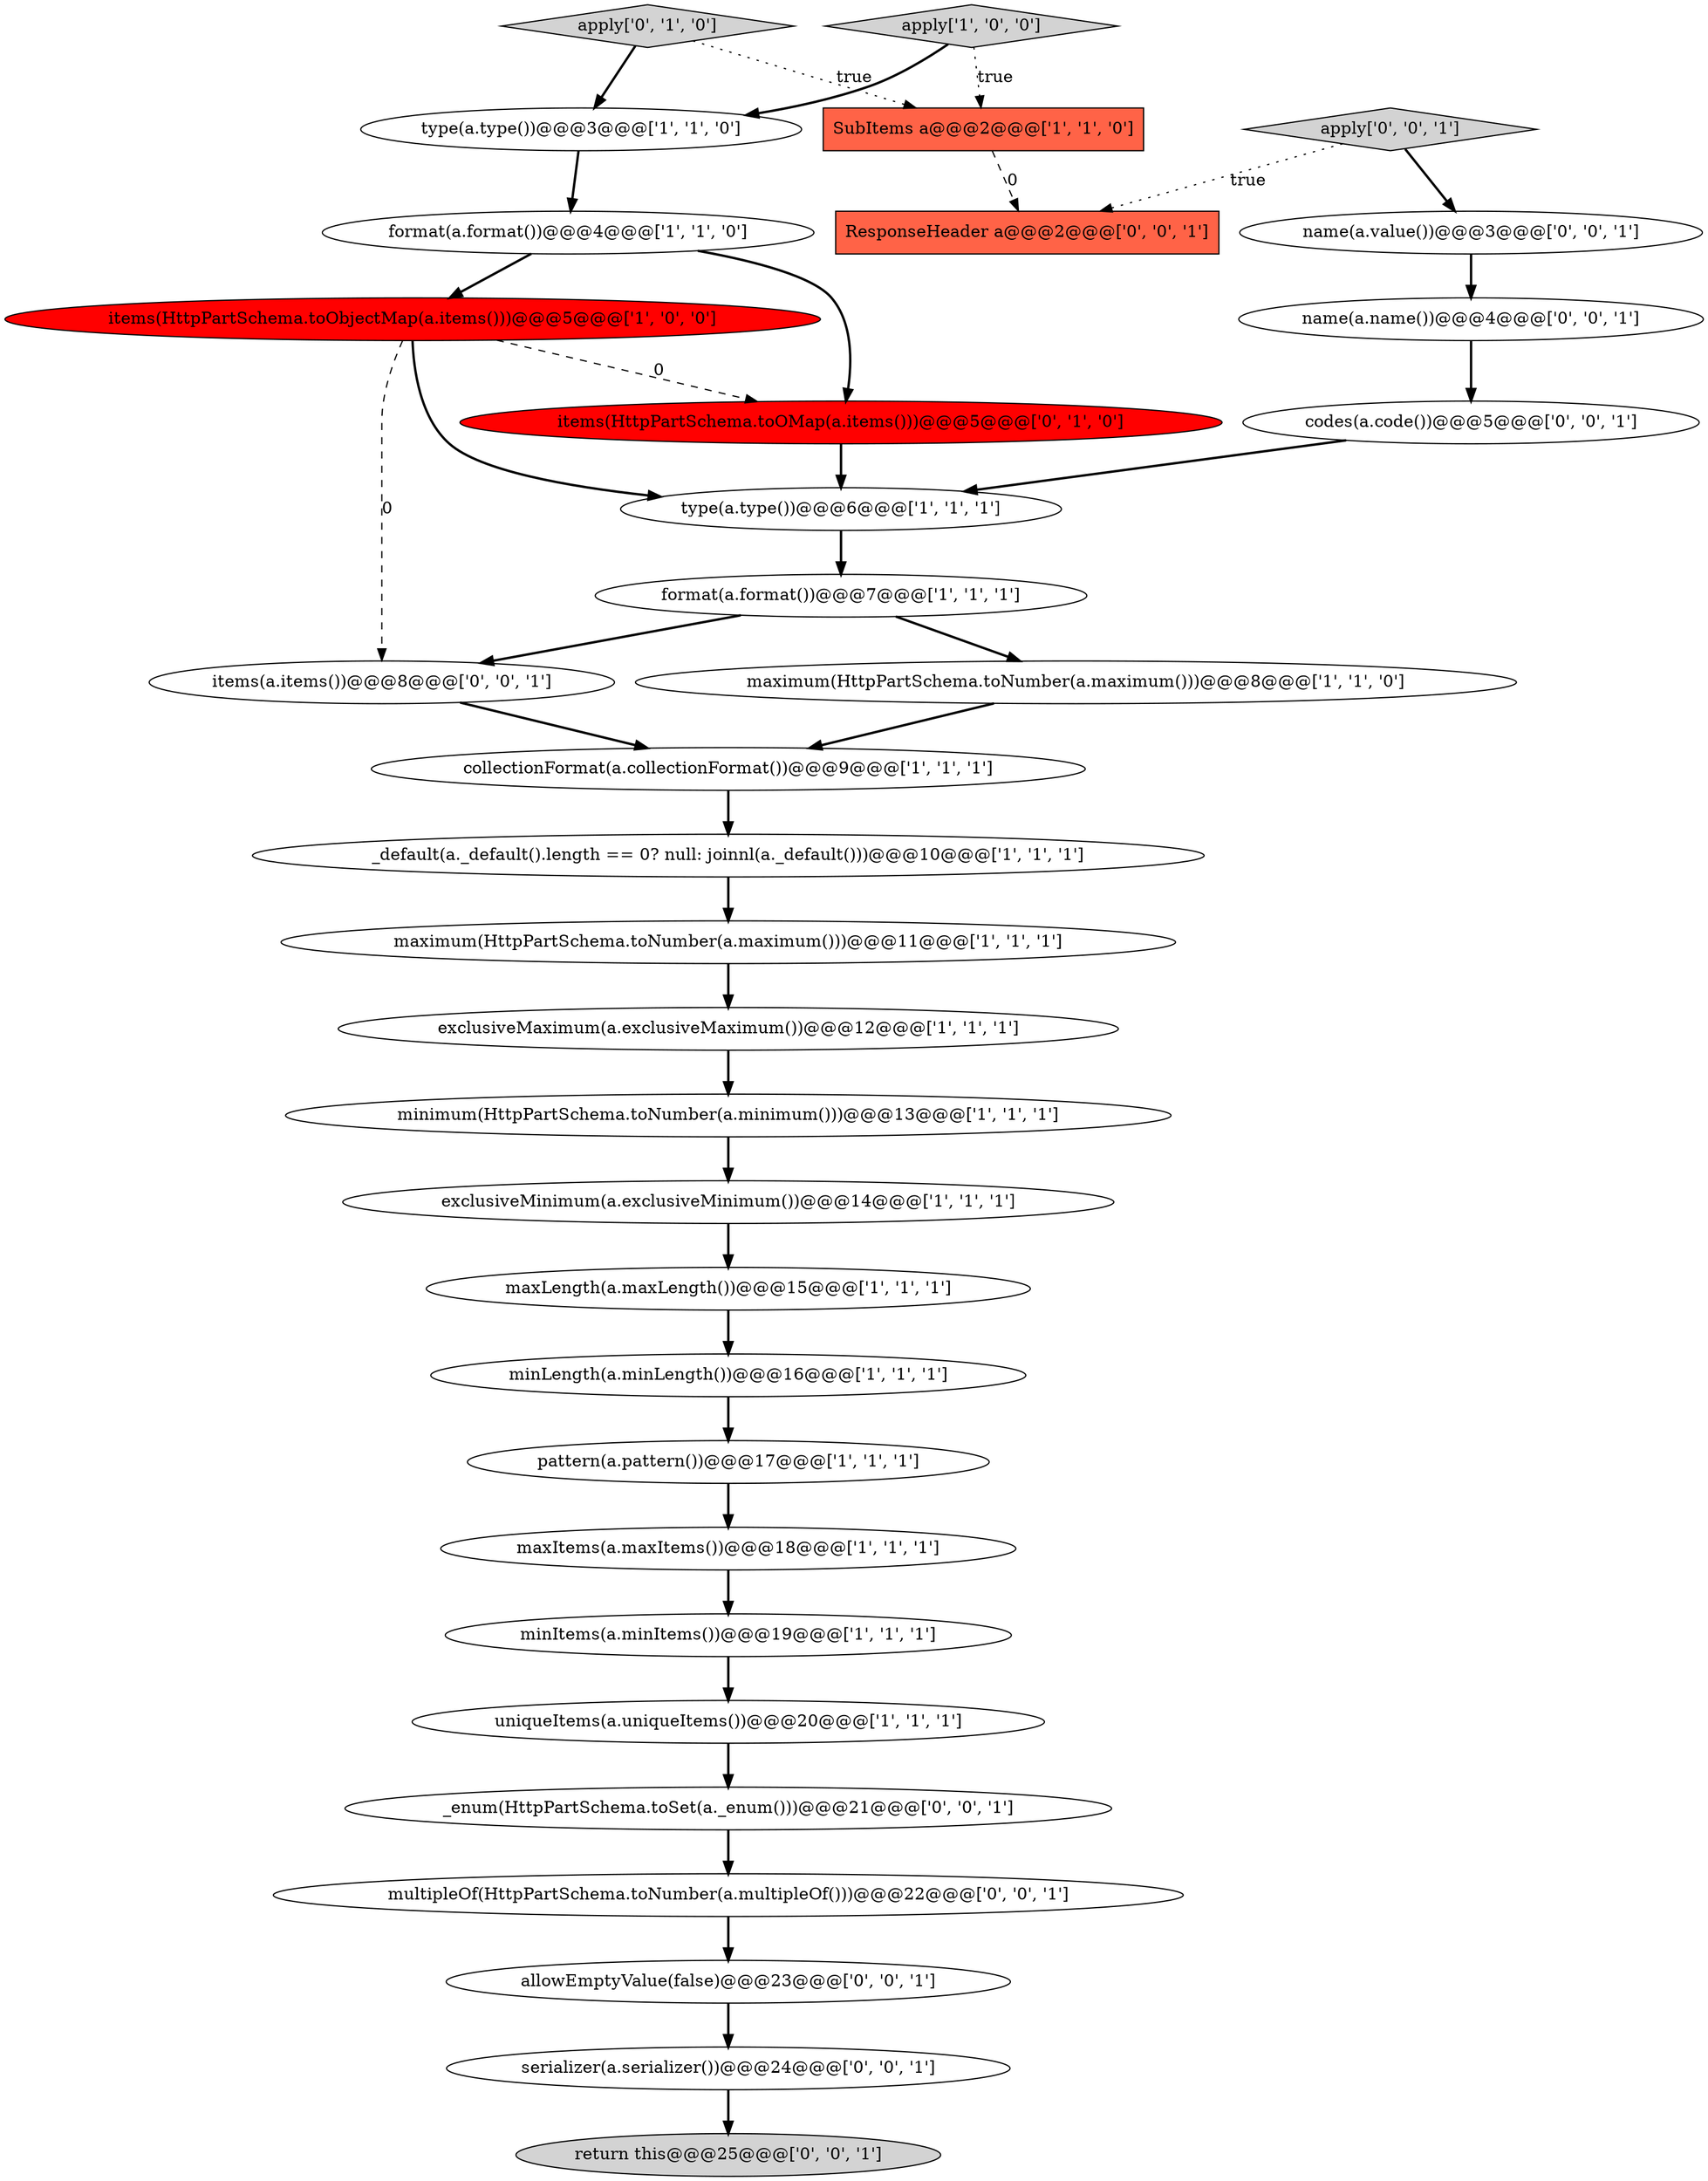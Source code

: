 digraph {
28 [style = filled, label = "serializer(a.serializer())@@@24@@@['0', '0', '1']", fillcolor = white, shape = ellipse image = "AAA0AAABBB3BBB"];
16 [style = filled, label = "SubItems a@@@2@@@['1', '1', '0']", fillcolor = tomato, shape = box image = "AAA0AAABBB1BBB"];
1 [style = filled, label = "collectionFormat(a.collectionFormat())@@@9@@@['1', '1', '1']", fillcolor = white, shape = ellipse image = "AAA0AAABBB1BBB"];
3 [style = filled, label = "minItems(a.minItems())@@@19@@@['1', '1', '1']", fillcolor = white, shape = ellipse image = "AAA0AAABBB1BBB"];
29 [style = filled, label = "ResponseHeader a@@@2@@@['0', '0', '1']", fillcolor = tomato, shape = box image = "AAA0AAABBB3BBB"];
27 [style = filled, label = "items(a.items())@@@8@@@['0', '0', '1']", fillcolor = white, shape = ellipse image = "AAA0AAABBB3BBB"];
9 [style = filled, label = "uniqueItems(a.uniqueItems())@@@20@@@['1', '1', '1']", fillcolor = white, shape = ellipse image = "AAA0AAABBB1BBB"];
30 [style = filled, label = "codes(a.code())@@@5@@@['0', '0', '1']", fillcolor = white, shape = ellipse image = "AAA0AAABBB3BBB"];
21 [style = filled, label = "apply['0', '1', '0']", fillcolor = lightgray, shape = diamond image = "AAA0AAABBB2BBB"];
10 [style = filled, label = "exclusiveMinimum(a.exclusiveMinimum())@@@14@@@['1', '1', '1']", fillcolor = white, shape = ellipse image = "AAA0AAABBB1BBB"];
7 [style = filled, label = "maximum(HttpPartSchema.toNumber(a.maximum()))@@@11@@@['1', '1', '1']", fillcolor = white, shape = ellipse image = "AAA0AAABBB1BBB"];
4 [style = filled, label = "apply['1', '0', '0']", fillcolor = lightgray, shape = diamond image = "AAA0AAABBB1BBB"];
12 [style = filled, label = "minLength(a.minLength())@@@16@@@['1', '1', '1']", fillcolor = white, shape = ellipse image = "AAA0AAABBB1BBB"];
24 [style = filled, label = "multipleOf(HttpPartSchema.toNumber(a.multipleOf()))@@@22@@@['0', '0', '1']", fillcolor = white, shape = ellipse image = "AAA0AAABBB3BBB"];
23 [style = filled, label = "_enum(HttpPartSchema.toSet(a._enum()))@@@21@@@['0', '0', '1']", fillcolor = white, shape = ellipse image = "AAA0AAABBB3BBB"];
17 [style = filled, label = "type(a.type())@@@6@@@['1', '1', '1']", fillcolor = white, shape = ellipse image = "AAA0AAABBB1BBB"];
15 [style = filled, label = "format(a.format())@@@4@@@['1', '1', '0']", fillcolor = white, shape = ellipse image = "AAA0AAABBB1BBB"];
22 [style = filled, label = "return this@@@25@@@['0', '0', '1']", fillcolor = lightgray, shape = ellipse image = "AAA0AAABBB3BBB"];
5 [style = filled, label = "pattern(a.pattern())@@@17@@@['1', '1', '1']", fillcolor = white, shape = ellipse image = "AAA0AAABBB1BBB"];
20 [style = filled, label = "items(HttpPartSchema.toOMap(a.items()))@@@5@@@['0', '1', '0']", fillcolor = red, shape = ellipse image = "AAA1AAABBB2BBB"];
25 [style = filled, label = "name(a.value())@@@3@@@['0', '0', '1']", fillcolor = white, shape = ellipse image = "AAA0AAABBB3BBB"];
11 [style = filled, label = "maxItems(a.maxItems())@@@18@@@['1', '1', '1']", fillcolor = white, shape = ellipse image = "AAA0AAABBB1BBB"];
2 [style = filled, label = "items(HttpPartSchema.toObjectMap(a.items()))@@@5@@@['1', '0', '0']", fillcolor = red, shape = ellipse image = "AAA1AAABBB1BBB"];
6 [style = filled, label = "format(a.format())@@@7@@@['1', '1', '1']", fillcolor = white, shape = ellipse image = "AAA0AAABBB1BBB"];
14 [style = filled, label = "type(a.type())@@@3@@@['1', '1', '0']", fillcolor = white, shape = ellipse image = "AAA0AAABBB1BBB"];
31 [style = filled, label = "name(a.name())@@@4@@@['0', '0', '1']", fillcolor = white, shape = ellipse image = "AAA0AAABBB3BBB"];
19 [style = filled, label = "maxLength(a.maxLength())@@@15@@@['1', '1', '1']", fillcolor = white, shape = ellipse image = "AAA0AAABBB1BBB"];
32 [style = filled, label = "apply['0', '0', '1']", fillcolor = lightgray, shape = diamond image = "AAA0AAABBB3BBB"];
0 [style = filled, label = "maximum(HttpPartSchema.toNumber(a.maximum()))@@@8@@@['1', '1', '0']", fillcolor = white, shape = ellipse image = "AAA0AAABBB1BBB"];
26 [style = filled, label = "allowEmptyValue(false)@@@23@@@['0', '0', '1']", fillcolor = white, shape = ellipse image = "AAA0AAABBB3BBB"];
18 [style = filled, label = "_default(a._default().length == 0? null: joinnl(a._default()))@@@10@@@['1', '1', '1']", fillcolor = white, shape = ellipse image = "AAA0AAABBB1BBB"];
8 [style = filled, label = "exclusiveMaximum(a.exclusiveMaximum())@@@12@@@['1', '1', '1']", fillcolor = white, shape = ellipse image = "AAA0AAABBB1BBB"];
13 [style = filled, label = "minimum(HttpPartSchema.toNumber(a.minimum()))@@@13@@@['1', '1', '1']", fillcolor = white, shape = ellipse image = "AAA0AAABBB1BBB"];
2->17 [style = bold, label=""];
13->10 [style = bold, label=""];
15->2 [style = bold, label=""];
4->14 [style = bold, label=""];
20->17 [style = bold, label=""];
27->1 [style = bold, label=""];
30->17 [style = bold, label=""];
2->20 [style = dashed, label="0"];
12->5 [style = bold, label=""];
19->12 [style = bold, label=""];
17->6 [style = bold, label=""];
10->19 [style = bold, label=""];
2->27 [style = dashed, label="0"];
1->18 [style = bold, label=""];
6->0 [style = bold, label=""];
7->8 [style = bold, label=""];
25->31 [style = bold, label=""];
3->9 [style = bold, label=""];
9->23 [style = bold, label=""];
6->27 [style = bold, label=""];
24->26 [style = bold, label=""];
23->24 [style = bold, label=""];
11->3 [style = bold, label=""];
0->1 [style = bold, label=""];
15->20 [style = bold, label=""];
31->30 [style = bold, label=""];
32->25 [style = bold, label=""];
16->29 [style = dashed, label="0"];
14->15 [style = bold, label=""];
5->11 [style = bold, label=""];
4->16 [style = dotted, label="true"];
32->29 [style = dotted, label="true"];
26->28 [style = bold, label=""];
21->16 [style = dotted, label="true"];
18->7 [style = bold, label=""];
28->22 [style = bold, label=""];
8->13 [style = bold, label=""];
21->14 [style = bold, label=""];
}
